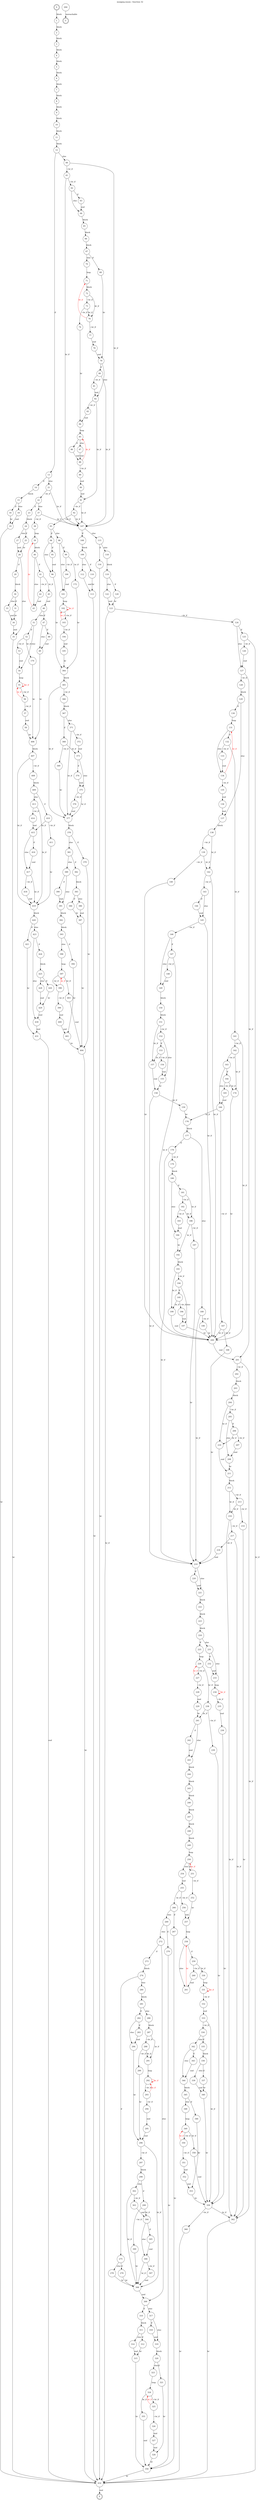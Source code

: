 digraph finite_state_machine {
    label = "mozjpeg.wasm - function 32"
    labelloc =  t
    labelfontsize = 16
    labelfontcolor = black
    labelfontname = "Helvetica"
    node [shape = doublecircle]; 0 E U ;
    node [shape = circle];
    0 -> 1[label="block"];
    1 -> 2[label="block"];
    2 -> 3[label="block"];
    3 -> 4[label="block"];
    4 -> 5[label="block"];
    5 -> 6[label="block"];
    6 -> 7[label="block"];
    7 -> 8[label="block"];
    8 -> 9[label="block"];
    9 -> 10[label="block"];
    10 -> 11[label="block"];
    11 -> 12[label="block"];
    12 -> 13[label="if"];
    12 -> 60[label="else"];
    13 -> 14[label="if"];
    13 -> 21[label="else"];
    14 -> 15[label="block"];
    15 -> 16[label="if"];
    15 -> 18[label="else"];
    16 -> 19[label="br"];
    18 -> 19[label="end"];
    19 -> 432[label="br"];
    21 -> 22[label="~br_if"];
    21 -> 107[label="br_if"];
    22 -> 23[label="if"];
    22 -> 37[label="else"];
    23 -> 24[label="block"];
    24 -> 25[label="if"];
    24 -> 27[label="else"];
    25 -> 28[label="br"];
    27 -> 28[label="end"];
    28 -> 29[label="if"];
    28 -> 35[label="else"];
    29 -> 30[label="block"];
    30 -> 31[label="if"];
    30 -> 33[label="else"];
    31 -> 34[label="br"];
    33 -> 34[label="end"];
    34 -> 35[label="end"];
    35 -> 432[label="br"];
    37 -> 38[label="~br_if"];
    37 -> 107[label="br_if"];
    38 -> 39[label="loop"];
    39 -> 40[label="block"];
    40 -> 41[label="if"];
    40 -> 43[label="else"];
    41 -> 42[label="~br_if"];
    41 -> 45[label="br_if"];
    42 -> 43[label="end"];
    43 -> 39[color="red" fontcolor="red" label="br"];
    45 -> 46[label="end"];
    46 -> 47[label="if"];
    46 -> 51[label="else"];
    47 -> 48[label="if"];
    47 -> 49[label="else"];
    48 -> 49[label="end"];
    49 -> 406[label="br"];
    51 -> 52[label="if"];
    51 -> 54[label="else"];
    52 -> 53[label="~br_if"];
    52 -> 170[label="br_if"];
    53 -> 54[label="end"];
    54 -> 55[label="loop"];
    55 -> 56[label="~br_if"];
    55 -> 55[color="red" fontcolor="red" label="br_if"];
    56 -> 57[label="~br_if"];
    56 -> 55[color="red" fontcolor="red" label="br_if"];
    57 -> 58[label="end"];
    58 -> 406[label="br"];
    60 -> 61[label="~br_if"];
    60 -> 107[label="br_if"];
    61 -> 62[label="~br_if"];
    61 -> 107[label="br_if"];
    62 -> 63[label="if"];
    62 -> 64[label="else"];
    63 -> 64[label="end"];
    64 -> 65[label="block"];
    65 -> 66[label="block"];
    66 -> 67[label="block"];
    67 -> 68[label="if"];
    67 -> 70[label="else"];
    68 -> 79[label="br"];
    70 -> 71[label="loop"];
    71 -> 72[label="block"];
    72 -> 73[label="~br_if"];
    72 -> 76[label="br_if"];
    73 -> 74[label="~br_if"];
    73 -> 76[label="br_if"];
    74 -> 84[label="br"];
    76 -> 77[label="~br_if"];
    76 -> 71[color="red" fontcolor="red" label="br_if"];
    77 -> 78[label="end"];
    78 -> 79[label="end"];
    79 -> 80[label="if"];
    79 -> 82[label="else"];
    80 -> 81[label="~br_if"];
    80 -> 107[label="br_if"];
    81 -> 82[label="end"];
    82 -> 83[label="~br_if"];
    82 -> 91[label="br_if"];
    83 -> 84[label="end"];
    84 -> 85[label="loop"];
    85 -> 86[label="if"];
    85 -> 87[label="else"];
    86 -> 88[label="end"];
    87 -> 88[label="end"];
    88 -> 89[label="~br_if"];
    88 -> 85[color="red" fontcolor="red" label="br_if"];
    89 -> 90[label="end"];
    90 -> 91[label="end"];
    91 -> 92[label="~br_if"];
    91 -> 107[label="br_if"];
    92 -> 93[label="~br_if"];
    92 -> 107[label="br_if"];
    93 -> 94[label="if"];
    93 -> 98[label="else"];
    94 -> 95[label="if"];
    94 -> 96[label="else"];
    95 -> 96[label="end"];
    96 -> 364[label="br"];
    98 -> 99[label="if"];
    98 -> 101[label="else"];
    99 -> 100[label="~br_if"];
    99 -> 172[label="br_if"];
    100 -> 101[label="end"];
    101 -> 102[label="loop"];
    102 -> 103[label="~br_if"];
    102 -> 102[color="red" fontcolor="red" label="br_if"];
    103 -> 104[label="~br_if"];
    103 -> 102[color="red" fontcolor="red" label="br_if"];
    104 -> 105[label="end"];
    105 -> 364[label="br"];
    107 -> 108[label="if"];
    107 -> 115[label="else"];
    108 -> 109[label="block"];
    109 -> 110[label="if"];
    109 -> 112[label="else"];
    110 -> 113[label="br"];
    112 -> 113[label="end"];
    113 -> 432[label="br"];
    115 -> 116[label="if"];
    115 -> 118[label="else"];
    116 -> 432[label="br"];
    118 -> 119[label="block"];
    119 -> 120[label="if"];
    119 -> 122[label="else"];
    120 -> 123[label="br"];
    122 -> 123[label="end"];
    123 -> 124[label="~br_if"];
    123 -> 432[label="br_if"];
    124 -> 125[label="if"];
    124 -> 127[label="else"];
    125 -> 126[label="~br_if"];
    125 -> 432[label="br_if"];
    126 -> 127[label="end"];
    127 -> 128[label="~br_if"];
    127 -> 201[label="br_if"];
    128 -> 129[label="block"];
    129 -> 130[label="if"];
    129 -> 137[label="else"];
    130 -> 131[label="loop"];
    131 -> 132[label="if"];
    131 -> 134[label="else"];
    132 -> 133[label="~br_if"];
    132 -> 161[label="br_if"];
    133 -> 134[label="end"];
    134 -> 135[label="~br_if"];
    134 -> 131[color="red" fontcolor="red" label="br_if"];
    135 -> 136[label="end"];
    136 -> 137[label="end"];
    137 -> 138[label="block"];
    138 -> 139[label="~br_if"];
    138 -> 142[label="br_if"];
    139 -> 140[label="~br_if"];
    139 -> 142[label="br_if"];
    140 -> 200[label="br"];
    142 -> 143[label="~br_if"];
    142 -> 200[label="br_if"];
    143 -> 144[label="if"];
    143 -> 145[label="else"];
    144 -> 145[label="end"];
    145 -> 146[label="~br_if"];
    145 -> 200[label="br_if"];
    146 -> 147[label="if"];
    146 -> 149[label="else"];
    147 -> 148[label="~br_if"];
    147 -> 200[label="br_if"];
    148 -> 149[label="end"];
    149 -> 150[label="block"];
    150 -> 151[label="block"];
    151 -> 152[label="~br_if"];
    151 -> 157[label="br_if"];
    152 -> 153[label="if"];
    152 -> 155[label="else"];
    153 -> 154[label="~br_if"];
    153 -> 157[label="br_if"];
    154 -> 155[label="end"];
    155 -> 158[label="br"];
    157 -> 158[label="end"];
    158 -> 159[label="~br_if"];
    158 -> 219[label="br_if"];
    159 -> 176[label="br"];
    161 -> 162[label="~br_if"];
    161 -> 200[label="br_if"];
    162 -> 163[label="~br_if"];
    162 -> 174[label="br_if"];
    163 -> 164[label="if"];
    163 -> 166[label="else"];
    164 -> 165[label="~br_if"];
    164 -> 174[label="br_if"];
    165 -> 166[label="end"];
    166 -> 167[label="~br_if"];
    166 -> 176[label="br_if"];
    167 -> 168[label="~br_if"];
    167 -> 200[label="br_if"];
    168 -> 219[label="br"];
    170 -> 406[label="br"];
    172 -> 364[label="br"];
    174 -> 200[label="br"];
    176 -> 177[label="block"];
    177 -> 178[label="if"];
    177 -> 189[label="else"];
    178 -> 179[label="~br_if"];
    178 -> 219[label="br_if"];
    179 -> 180[label="block"];
    180 -> 181[label="if"];
    180 -> 184[label="else"];
    181 -> 182[label="~br_if"];
    181 -> 186[label="br_if"];
    182 -> 183[label="~br_if"];
    182 -> 186[label="br_if"];
    183 -> 184[label="end"];
    184 -> 192[label="br"];
    186 -> 187[label="~br_if"];
    186 -> 192[label="br_if"];
    187 -> 219[label="br"];
    189 -> 190[label="~br_if"];
    189 -> 219[label="br_if"];
    190 -> 200[label="br"];
    192 -> 193[label="block"];
    193 -> 194[label="~br_if"];
    193 -> 199[label="br_if"];
    194 -> 195[label="if"];
    194 -> 197[label="else"];
    195 -> 196[label="~br_if"];
    195 -> 199[label="br_if"];
    196 -> 197[label="end"];
    197 -> 200[label="br"];
    199 -> 200[label="end"];
    200 -> 201[label="end"];
    201 -> 202[label="~br_if"];
    201 -> 362[label="br_if"];
    202 -> 203[label="block"];
    203 -> 204[label="block"];
    204 -> 205[label="~br_if"];
    204 -> 210[label="br_if"];
    205 -> 206[label="if"];
    205 -> 208[label="else"];
    206 -> 207[label="~br_if"];
    206 -> 210[label="br_if"];
    207 -> 208[label="end"];
    208 -> 211[label="br"];
    210 -> 211[label="end"];
    211 -> 212[label="block"];
    212 -> 213[label="~br_if"];
    212 -> 216[label="br_if"];
    213 -> 214[label="~br_if"];
    213 -> 216[label="br_if"];
    214 -> 362[label="br"];
    216 -> 217[label="~br_if"];
    216 -> 362[label="br_if"];
    217 -> 218[label="~br_if"];
    217 -> 362[label="br_if"];
    218 -> 219[label="end"];
    219 -> 220[label="if"];
    219 -> 221[label="else"];
    220 -> 221[label="end"];
    221 -> 222[label="block"];
    222 -> 223[label="block"];
    223 -> 224[label="block"];
    224 -> 225[label="if"];
    224 -> 231[label="else"];
    225 -> 226[label="loop"];
    226 -> 227[label="~br_if"];
    226 -> 238[label="br_if"];
    227 -> 228[label="~br_if"];
    227 -> 226[color="red" fontcolor="red" label="br_if"];
    228 -> 229[label="end"];
    229 -> 241[label="br"];
    231 -> 232[label="if"];
    231 -> 233[label="else"];
    232 -> 233[label="end"];
    233 -> 234[label="loop"];
    234 -> 235[label="~br_if"];
    234 -> 234[color="red" fontcolor="red" label="br_if"];
    235 -> 236[label="end"];
    236 -> 359[label="br"];
    238 -> 239[label="~br_if"];
    238 -> 241[label="br_if"];
    239 -> 359[label="br"];
    241 -> 242[label="if"];
    241 -> 243[label="else"];
    242 -> 243[label="end"];
    243 -> 244[label="block"];
    244 -> 245[label="block"];
    245 -> 246[label="block"];
    246 -> 247[label="block"];
    247 -> 248[label="block"];
    248 -> 249[label="block"];
    249 -> 250[label="loop"];
    250 -> 251[label="if"];
    250 -> 254[label="else"];
    251 -> 252[label="~br_if"];
    251 -> 250[color="red" fontcolor="red" label="br_if"];
    252 -> 257[label="br"];
    254 -> 255[label="end"];
    255 -> 256[label="~br_if"];
    255 -> 266[label="br_if"];
    256 -> 257[label="end"];
    257 -> 258[label="loop"];
    258 -> 259[label="if"];
    258 -> 261[label="else"];
    259 -> 260[label="~br_if"];
    259 -> 330[label="br_if"];
    260 -> 261[label="end"];
    261 -> 258[color="red" fontcolor="red" label="br"];
    264 -> U[label="unreachable"];
    266 -> 267[label="if"];
    266 -> 269[label="else"];
    267 -> 356[label="br"];
    269 -> 270[label="if"];
    269 -> 272[label="else"];
    270 -> 356[label="br"];
    272 -> 273[label="if"];
    272 -> 309[label="else"];
    273 -> 274[label="block"];
    274 -> 275[label="if"];
    274 -> 280[label="else"];
    275 -> 276[label="if"];
    275 -> 278[label="else"];
    276 -> 308[label="br"];
    278 -> 308[label="br"];
    280 -> 281[label="block"];
    281 -> 282[label="if"];
    281 -> 286[label="else"];
    282 -> 283[label="if"];
    282 -> 284[label="else"];
    283 -> 284[label="end"];
    284 -> 296[label="br"];
    286 -> 287[label="block"];
    287 -> 288[label="~br_if"];
    287 -> 291[label="br_if"];
    288 -> 289[label="~br_if"];
    288 -> 291[label="br_if"];
    289 -> 296[label="br"];
    291 -> 292[label="loop"];
    292 -> 293[label="~br_if"];
    292 -> 292[color="red" fontcolor="red" label="br_if"];
    293 -> 294[label="~br_if"];
    293 -> 292[color="red" fontcolor="red" label="br_if"];
    294 -> 295[label="end"];
    295 -> 296[label="end"];
    296 -> 297[label="~br_if"];
    296 -> 308[label="br_if"];
    297 -> 298[label="block"];
    298 -> 299[label="if"];
    298 -> 302[label="else"];
    299 -> 300[label="~br_if"];
    299 -> 304[label="br_if"];
    300 -> 308[label="br"];
    302 -> 303[label="~br_if"];
    302 -> 308[label="br_if"];
    303 -> 304[label="end"];
    304 -> 305[label="if"];
    304 -> 306[label="else"];
    305 -> 306[label="end"];
    306 -> 307[label="~br_if"];
    306 -> 308[label="br_if"];
    307 -> 308[label="end"];
    308 -> 309[label="end"];
    309 -> 310[label="if"];
    309 -> 317[label="else"];
    310 -> 311[label="block"];
    311 -> 312[label="if"];
    311 -> 314[label="else"];
    312 -> 315[label="br"];
    314 -> 315[label="end"];
    315 -> 356[label="br"];
    317 -> 318[label="if"];
    317 -> 319[label="else"];
    318 -> 319[label="end"];
    319 -> 320[label="block"];
    320 -> 321[label="if"];
    320 -> 323[label="else"];
    321 -> 328[label="br"];
    323 -> 324[label="loop"];
    324 -> 325[label="~br_if"];
    324 -> 355[label="br_if"];
    325 -> 326[label="~br_if"];
    325 -> 324[color="red" fontcolor="red" label="br_if"];
    326 -> 327[label="end"];
    327 -> 328[label="end"];
    328 -> 356[label="br"];
    330 -> 331[label="loop"];
    331 -> 332[label="~br_if"];
    331 -> 331[color="red" fontcolor="red" label="br_if"];
    332 -> 333[label="end"];
    333 -> 334[label="~br_if"];
    333 -> 359[label="br_if"];
    334 -> 335[label="if"];
    334 -> 342[label="else"];
    335 -> 336[label="block"];
    336 -> 337[label="if"];
    336 -> 339[label="else"];
    337 -> 340[label="br"];
    339 -> 340[label="end"];
    340 -> 359[label="br"];
    342 -> 343[label="if"];
    342 -> 344[label="else"];
    343 -> 344[label="end"];
    344 -> 345[label="block"];
    345 -> 346[label="if"];
    345 -> 348[label="else"];
    346 -> 353[label="br"];
    348 -> 349[label="loop"];
    349 -> 350[label="~br_if"];
    349 -> 358[label="br_if"];
    350 -> 351[label="~br_if"];
    350 -> 349[color="red" fontcolor="red" label="br_if"];
    351 -> 352[label="end"];
    352 -> 353[label="end"];
    353 -> 359[label="br"];
    355 -> 356[label="end"];
    356 -> 432[label="br"];
    358 -> 359[label="end"];
    359 -> 360[label="~br_if"];
    359 -> 362[label="br_if"];
    360 -> 432[label="br"];
    362 -> 432[label="br"];
    364 -> 365[label="block"];
    365 -> 366[label="~br_if"];
    365 -> 377[label="br_if"];
    366 -> 367[label="block"];
    367 -> 368[label="if"];
    367 -> 371[label="else"];
    368 -> 369[label="~br_if"];
    368 -> 373[label="br_if"];
    369 -> 377[label="br"];
    371 -> 372[label="~br_if"];
    371 -> 377[label="br_if"];
    372 -> 373[label="end"];
    373 -> 374[label="if"];
    373 -> 375[label="else"];
    374 -> 375[label="end"];
    375 -> 376[label="~br_if"];
    375 -> 377[label="br_if"];
    376 -> 377[label="end"];
    377 -> 378[label="block"];
    378 -> 379[label="if"];
    378 -> 381[label="else"];
    379 -> 404[label="br"];
    381 -> 382[label="if"];
    381 -> 389[label="else"];
    382 -> 383[label="block"];
    383 -> 384[label="if"];
    383 -> 386[label="else"];
    384 -> 387[label="br"];
    386 -> 387[label="end"];
    387 -> 404[label="br"];
    389 -> 390[label="if"];
    389 -> 391[label="else"];
    390 -> 391[label="end"];
    391 -> 392[label="block"];
    392 -> 393[label="block"];
    393 -> 394[label="if"];
    393 -> 396[label="else"];
    394 -> 401[label="br"];
    396 -> 397[label="loop"];
    397 -> 398[label="~br_if"];
    397 -> 403[label="br_if"];
    398 -> 399[label="~br_if"];
    398 -> 397[color="red" fontcolor="red" label="br_if"];
    399 -> 400[label="end"];
    400 -> 401[label="end"];
    401 -> 404[label="br"];
    403 -> 404[label="end"];
    404 -> 432[label="br"];
    406 -> 407[label="block"];
    407 -> 408[label="~br_if"];
    407 -> 419[label="br_if"];
    408 -> 409[label="block"];
    409 -> 410[label="if"];
    409 -> 413[label="else"];
    410 -> 411[label="~br_if"];
    410 -> 415[label="br_if"];
    411 -> 419[label="br"];
    413 -> 414[label="~br_if"];
    413 -> 419[label="br_if"];
    414 -> 415[label="end"];
    415 -> 416[label="if"];
    415 -> 417[label="else"];
    416 -> 417[label="end"];
    417 -> 418[label="~br_if"];
    417 -> 419[label="br_if"];
    418 -> 419[label="end"];
    419 -> 420[label="block"];
    420 -> 421[label="if"];
    420 -> 423[label="else"];
    421 -> 431[label="br"];
    423 -> 424[label="if"];
    423 -> 430[label="else"];
    424 -> 425[label="block"];
    425 -> 426[label="if"];
    425 -> 428[label="else"];
    426 -> 429[label="br"];
    428 -> 429[label="end"];
    429 -> 430[label="end"];
    430 -> 431[label="end"];
    431 -> 432[label="end"];
    432 -> E[label="end"];
}
